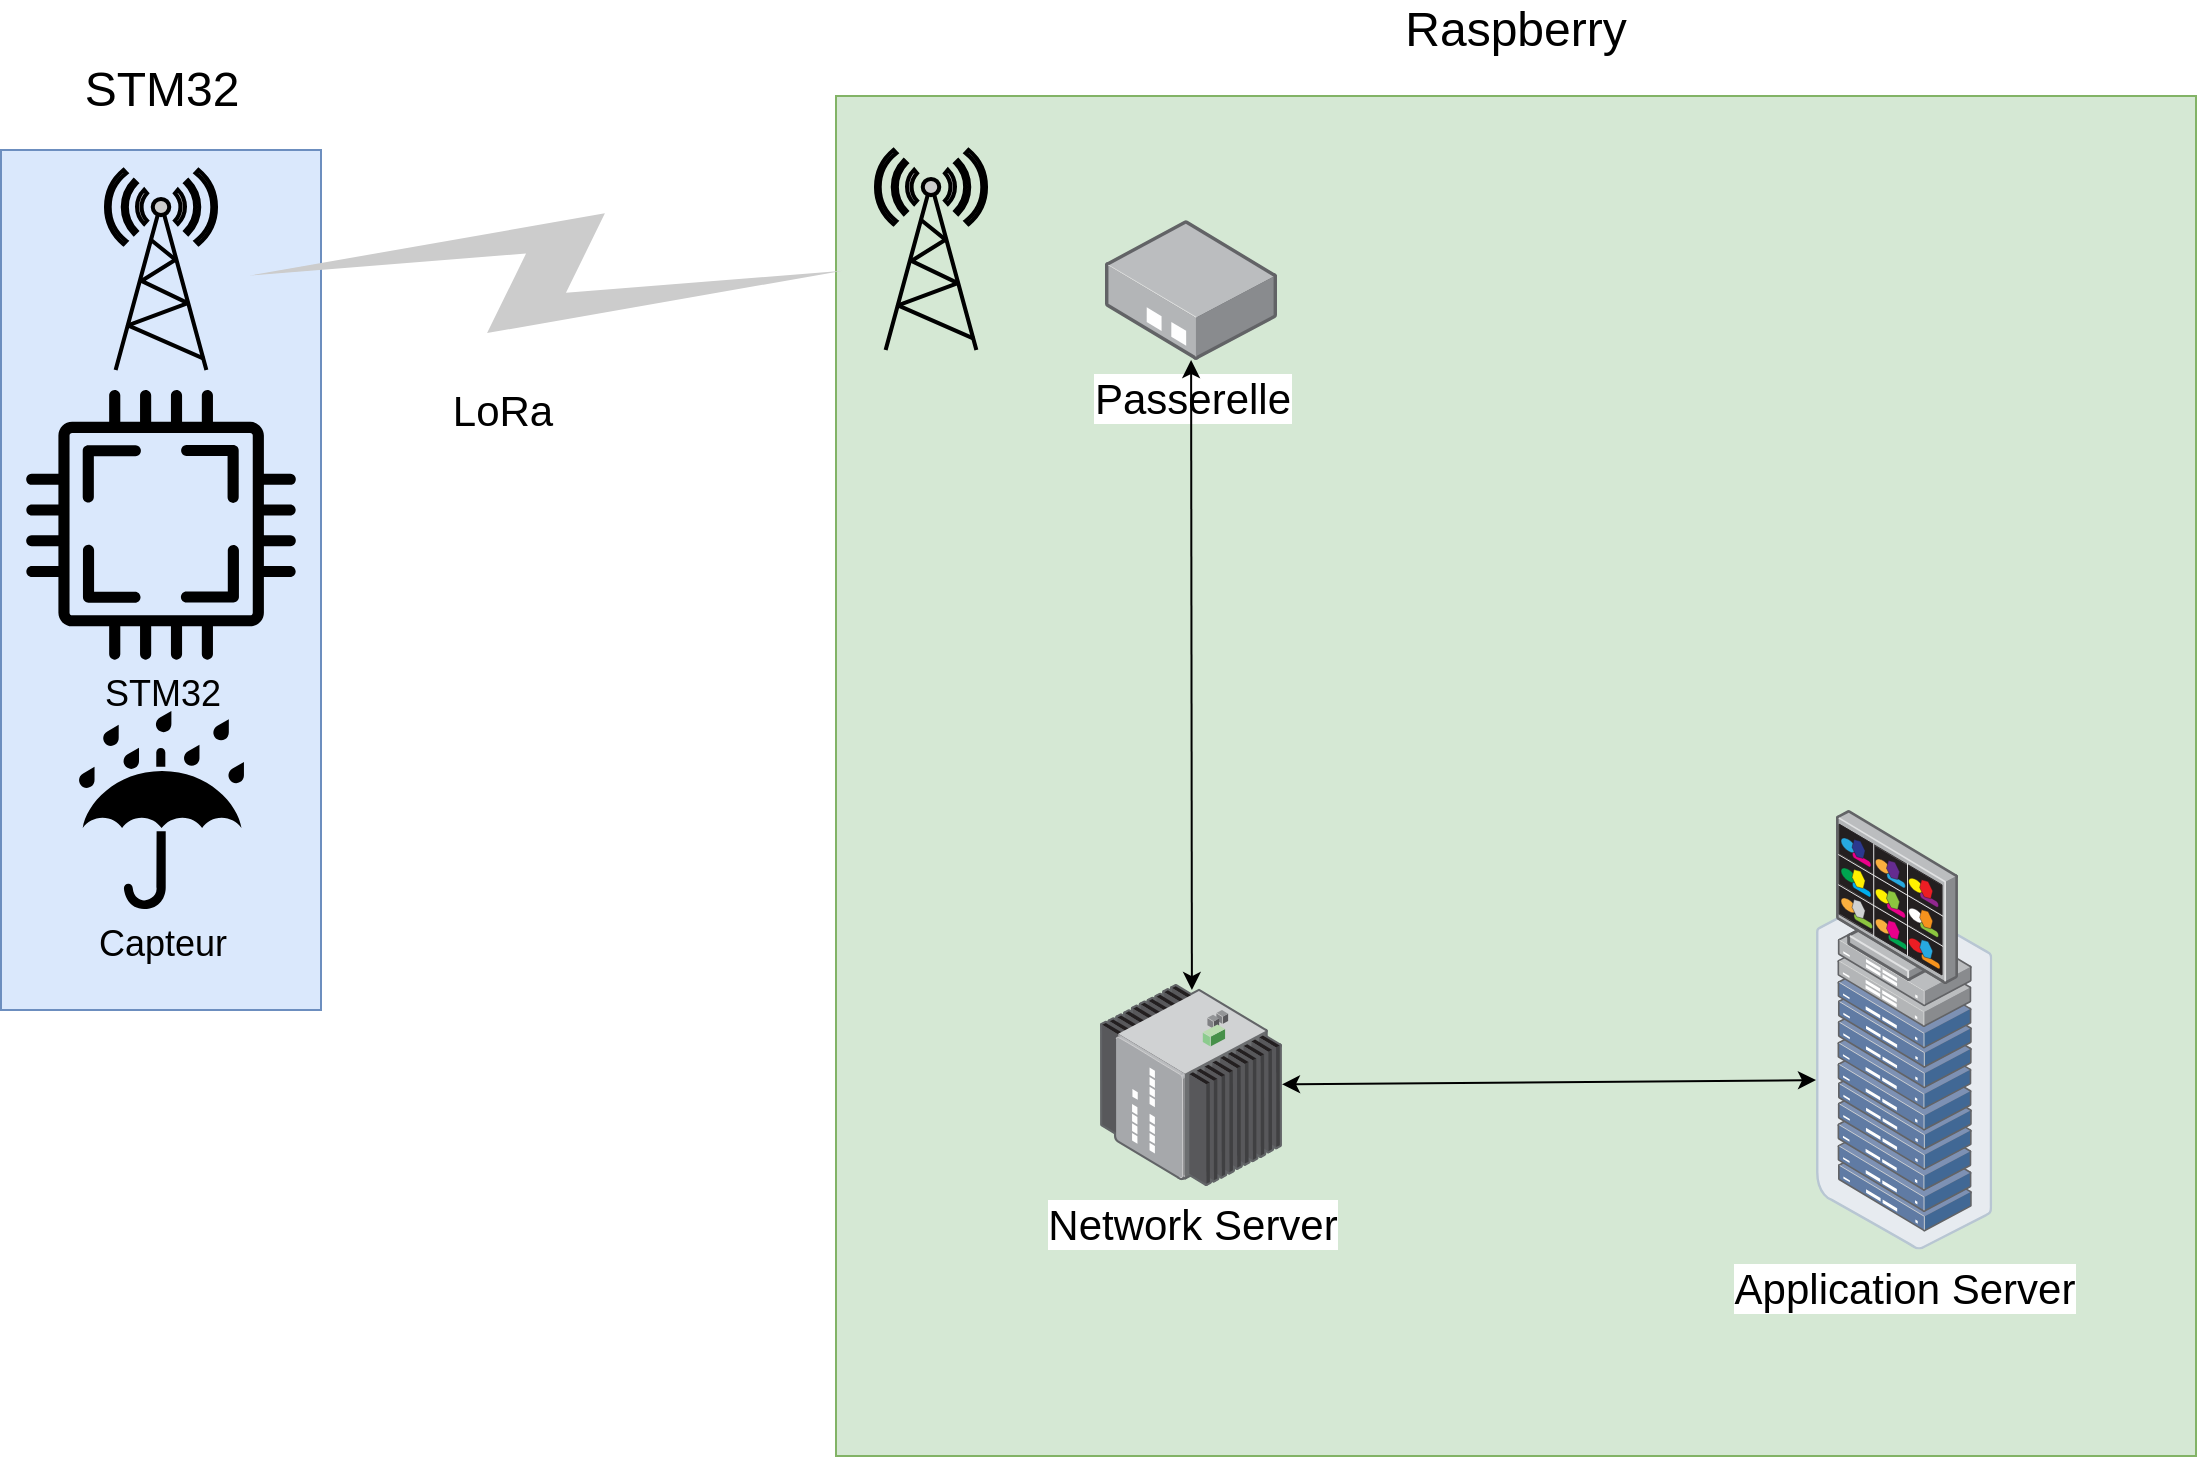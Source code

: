 <mxfile version="12.0.3" type="device" pages="1"><diagram id="-gOEk-B88rn5JIU2W61U" name="Page-1"><mxGraphModel dx="1408" dy="787" grid="1" gridSize="10" guides="1" tooltips="1" connect="1" arrows="1" fold="1" page="1" pageScale="1" pageWidth="1169" pageHeight="827" math="0" shadow="0"><root><mxCell id="0"/><mxCell id="1" parent="0"/><mxCell id="lyEVQ6YS2uaysqV2J7Jk-26" value="" style="rounded=0;whiteSpace=wrap;html=1;strokeColor=#6c8ebf;fillColor=#dae8fc;" vertex="1" parent="1"><mxGeometry x="42.5" y="100" width="160" height="430" as="geometry"/></mxCell><mxCell id="lyEVQ6YS2uaysqV2J7Jk-23" value="" style="whiteSpace=wrap;html=1;aspect=fixed;strokeColor=#82b366;fillColor=#d5e8d4;" vertex="1" parent="1"><mxGeometry x="460" y="73" width="680" height="680" as="geometry"/></mxCell><mxCell id="lyEVQ6YS2uaysqV2J7Jk-1" value="&lt;font style=&quot;font-size: 21px&quot;&gt;Application Server&lt;br&gt;&lt;/font&gt;" style="points=[];aspect=fixed;html=1;align=center;shadow=0;dashed=0;image;image=img/lib/allied_telesis/storage/Datacenter_Server_Rack_ToR.svg;" vertex="1" parent="1"><mxGeometry x="950" y="471" width="88.2" height="178.8" as="geometry"/></mxCell><mxCell id="lyEVQ6YS2uaysqV2J7Jk-2" value="" style="points=[];aspect=fixed;html=1;align=center;shadow=0;dashed=0;image;image=img/lib/allied_telesis/security/DVS_Surveillance_Monitor.svg;" vertex="1" parent="1"><mxGeometry x="960" y="430" width="61" height="87" as="geometry"/></mxCell><mxCell id="lyEVQ6YS2uaysqV2J7Jk-3" value="&lt;font style=&quot;font-size: 21px&quot;&gt;Passerelle&lt;/font&gt;" style="points=[];aspect=fixed;html=1;align=center;shadow=0;dashed=0;image;image=img/lib/allied_telesis/media_converters/Media_Converter_Standalone.svg;" vertex="1" parent="1"><mxGeometry x="594.5" y="135" width="86" height="70" as="geometry"/></mxCell><mxCell id="lyEVQ6YS2uaysqV2J7Jk-4" value="&lt;font style=&quot;font-size: 21px&quot;&gt;Network Server&lt;br&gt;&lt;/font&gt;" style="points=[];aspect=fixed;html=1;align=center;shadow=0;dashed=0;image;image=img/lib/allied_telesis/switch/Industrial_Ethernet_IE300.svg;" vertex="1" parent="1"><mxGeometry x="592" y="517" width="91" height="101" as="geometry"/></mxCell><mxCell id="lyEVQ6YS2uaysqV2J7Jk-15" value="" style="endArrow=classic;startArrow=classic;html=1;exitX=0.505;exitY=0.03;exitDx=0;exitDy=0;exitPerimeter=0;" edge="1" parent="1" source="lyEVQ6YS2uaysqV2J7Jk-4" target="lyEVQ6YS2uaysqV2J7Jk-3"><mxGeometry width="50" height="50" relative="1" as="geometry"><mxPoint x="640" y="480" as="sourcePoint"/><mxPoint x="690" y="430" as="targetPoint"/></mxGeometry></mxCell><mxCell id="lyEVQ6YS2uaysqV2J7Jk-16" value="" style="endArrow=classic;startArrow=classic;html=1;entryX=0;entryY=0.526;entryDx=0;entryDy=0;entryPerimeter=0;" edge="1" parent="1" source="lyEVQ6YS2uaysqV2J7Jk-4" target="lyEVQ6YS2uaysqV2J7Jk-1"><mxGeometry width="50" height="50" relative="1" as="geometry"><mxPoint x="720" y="740" as="sourcePoint"/><mxPoint x="770" y="690" as="targetPoint"/></mxGeometry></mxCell><mxCell id="lyEVQ6YS2uaysqV2J7Jk-17" value="" style="fontColor=#0066CC;verticalAlign=top;verticalLabelPosition=bottom;labelPosition=center;align=center;html=1;outlineConnect=0;fillColor=#CCCCCC;strokeColor=#000000;gradientColor=none;gradientDirection=north;strokeWidth=2;shape=mxgraph.networks.radio_tower;" vertex="1" parent="1"><mxGeometry x="95" y="110" width="55" height="100" as="geometry"/></mxCell><mxCell id="lyEVQ6YS2uaysqV2J7Jk-18" value="" style="fontColor=#0066CC;verticalAlign=top;verticalLabelPosition=bottom;labelPosition=center;align=center;html=1;outlineConnect=0;fillColor=#CCCCCC;strokeColor=#000000;gradientColor=none;gradientDirection=north;strokeWidth=2;shape=mxgraph.networks.radio_tower;" vertex="1" parent="1"><mxGeometry x="480" y="100" width="55" height="100" as="geometry"/></mxCell><mxCell id="lyEVQ6YS2uaysqV2J7Jk-19" value="&lt;font style=&quot;font-size: 21px&quot;&gt;LoRa&lt;/font&gt;" style="html=1;outlineConnect=0;fillColor=#CCCCCC;strokeColor=none;gradientColor=none;gradientDirection=north;strokeWidth=2;shape=mxgraph.networks.comm_link_edge;html=1;" edge="1" parent="1" source="lyEVQ6YS2uaysqV2J7Jk-17" target="lyEVQ6YS2uaysqV2J7Jk-18"><mxGeometry x="-0.114" y="-51" width="100" height="100" relative="1" as="geometry"><mxPoint x="360" y="260" as="sourcePoint"/><mxPoint x="460" y="250" as="targetPoint"/><Array as="points"><mxPoint x="400" y="190"/></Array><mxPoint as="offset"/></mxGeometry></mxCell><mxCell id="lyEVQ6YS2uaysqV2J7Jk-21" value="&lt;font style=&quot;font-size: 18px&quot;&gt;STM32&lt;/font&gt;" style="pointerEvents=1;shadow=0;dashed=0;html=1;strokeColor=none;fillColor=#000000;aspect=fixed;labelPosition=center;verticalLabelPosition=bottom;verticalAlign=top;align=center;outlineConnect=0;shape=mxgraph.vvd.cpu;" vertex="1" parent="1"><mxGeometry x="55" y="220" width="135" height="135" as="geometry"/></mxCell><mxCell id="lyEVQ6YS2uaysqV2J7Jk-22" value="&lt;font style=&quot;font-size: 18px&quot;&gt;Capteur&lt;/font&gt;" style="shape=mxgraph.signs.safety.keep_dry;html=1;pointerEvents=1;fillColor=#000000;strokeColor=none;verticalLabelPosition=bottom;verticalAlign=top;align=center;" vertex="1" parent="1"><mxGeometry x="81" y="380.5" width="83" height="99" as="geometry"/></mxCell><mxCell id="lyEVQ6YS2uaysqV2J7Jk-27" value="&lt;font style=&quot;font-size: 24px&quot;&gt;STM32&lt;/font&gt;" style="text;html=1;strokeColor=none;fillColor=none;align=center;verticalAlign=middle;whiteSpace=wrap;rounded=0;" vertex="1" parent="1"><mxGeometry x="103" y="60" width="40" height="20" as="geometry"/></mxCell><mxCell id="lyEVQ6YS2uaysqV2J7Jk-28" value="&lt;font style=&quot;font-size: 24px&quot;&gt;Raspberry&lt;/font&gt;" style="text;html=1;strokeColor=none;fillColor=none;align=center;verticalAlign=middle;whiteSpace=wrap;rounded=0;" vertex="1" parent="1"><mxGeometry x="780" y="30" width="40" height="20" as="geometry"/></mxCell></root></mxGraphModel></diagram></mxfile>